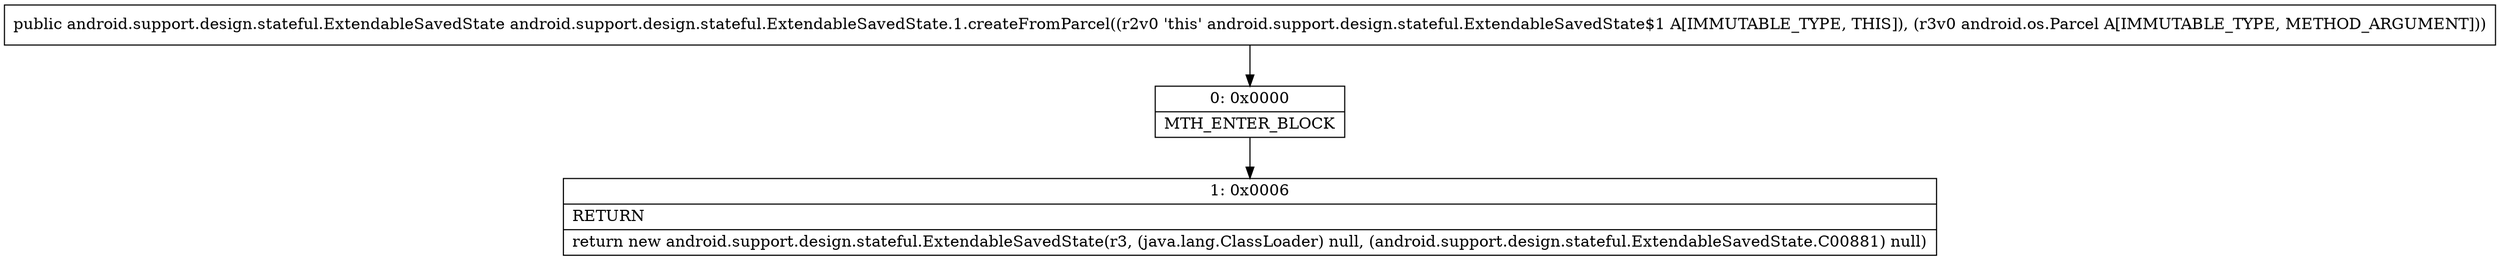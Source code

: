 digraph "CFG forandroid.support.design.stateful.ExtendableSavedState.1.createFromParcel(Landroid\/os\/Parcel;)Landroid\/support\/design\/stateful\/ExtendableSavedState;" {
Node_0 [shape=record,label="{0\:\ 0x0000|MTH_ENTER_BLOCK\l}"];
Node_1 [shape=record,label="{1\:\ 0x0006|RETURN\l|return new android.support.design.stateful.ExtendableSavedState(r3, (java.lang.ClassLoader) null, (android.support.design.stateful.ExtendableSavedState.C00881) null)\l}"];
MethodNode[shape=record,label="{public android.support.design.stateful.ExtendableSavedState android.support.design.stateful.ExtendableSavedState.1.createFromParcel((r2v0 'this' android.support.design.stateful.ExtendableSavedState$1 A[IMMUTABLE_TYPE, THIS]), (r3v0 android.os.Parcel A[IMMUTABLE_TYPE, METHOD_ARGUMENT])) }"];
MethodNode -> Node_0;
Node_0 -> Node_1;
}

